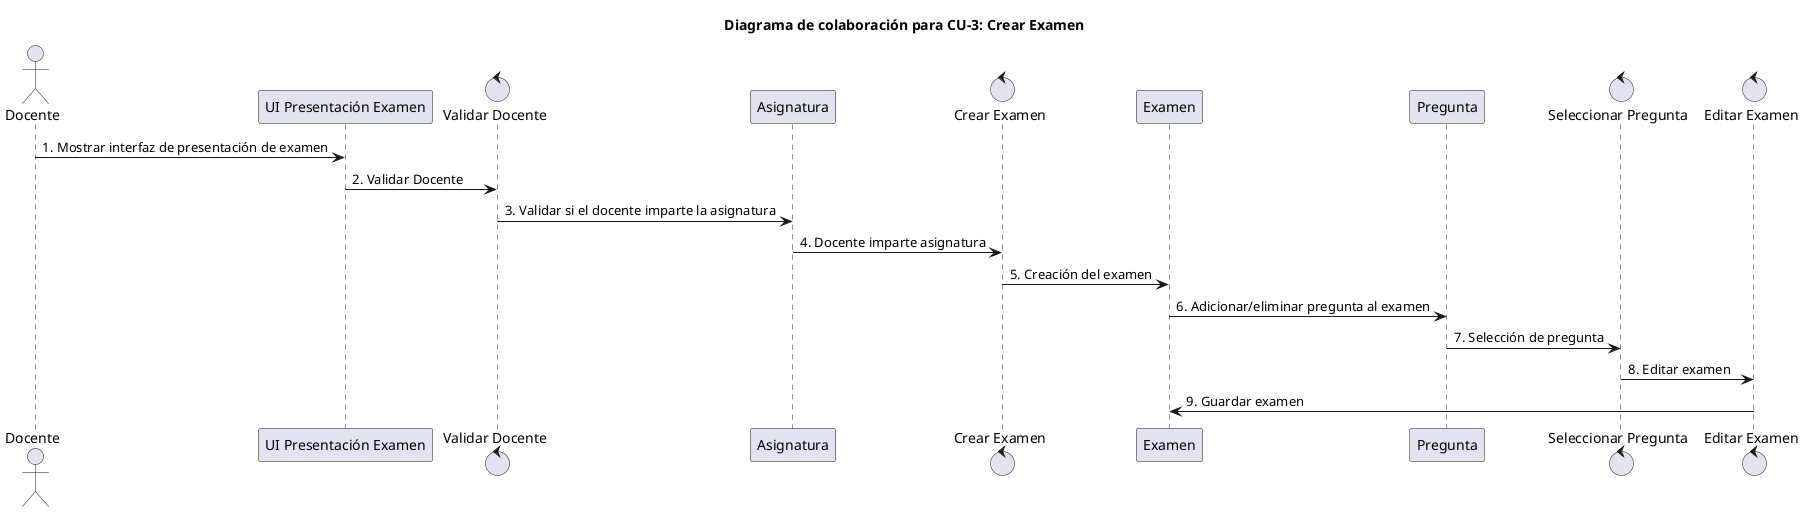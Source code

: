 @startuml CU3
title Diagrama de colaboración para CU-3: Crear Examen

actor Docente

participant UIPresentacion as "UI Presentación Examen"
control ValidarDocente as "Validar Docente"
participant Asignatura as "Asignatura"
control CrearExamen as "Crear Examen"
participant Examen as "Examen"
participant Pregunta as "Pregunta"
control SeleccionarPregunta as "Seleccionar Pregunta"
control EditarExamen as "Editar Examen"

Docente -> UIPresentacion : 1. Mostrar interfaz de presentación de examen
UIPresentacion -> ValidarDocente : 2. Validar Docente
ValidarDocente -> Asignatura : 3. Validar si el docente imparte la asignatura
Asignatura -> CrearExamen : 4. Docente imparte asignatura
CrearExamen -> Examen : 5. Creación del examen
Examen -> Pregunta : 6. Adicionar/eliminar pregunta al examen
Pregunta -> SeleccionarPregunta : 7. Selección de pregunta
SeleccionarPregunta -> EditarExamen : 8. Editar examen
EditarExamen -> Examen : 9. Guardar examen
@enduml
